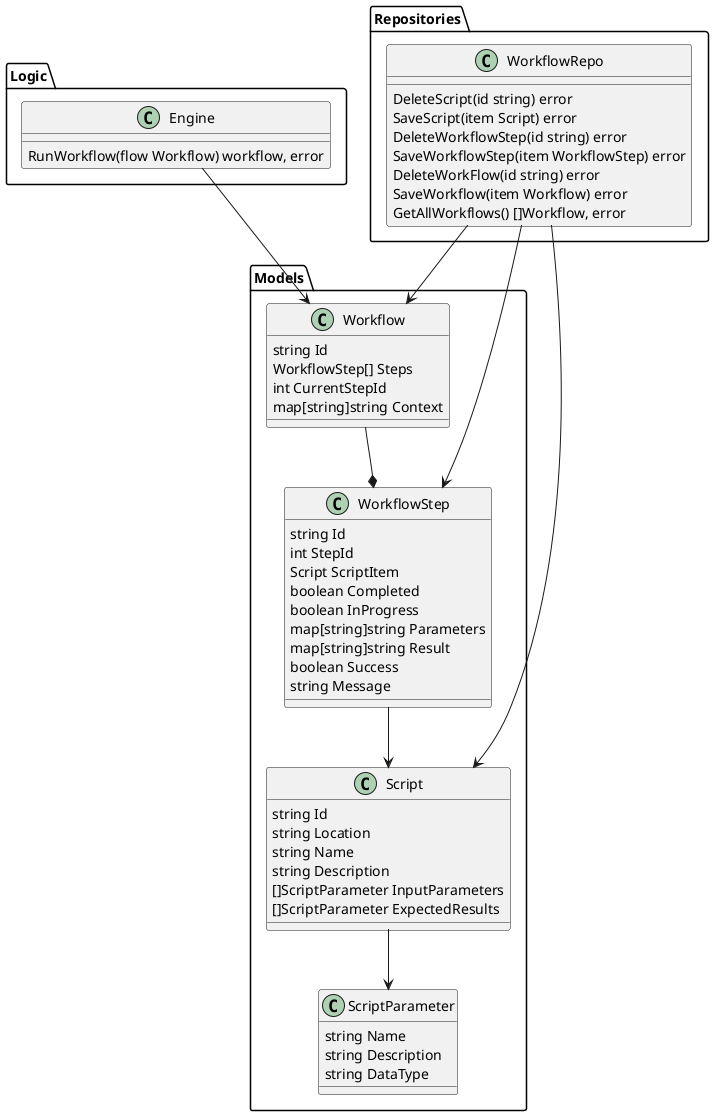 @startuml

package Models {
    class ScriptParameter {
        string Name
        string Description
        string DataType
    }

    class Script {
        string Id
        string Location
        string Name
        string Description
        []ScriptParameter InputParameters
        []ScriptParameter ExpectedResults
    }

    class WorkflowStep {
        string Id
        int StepId
        Script ScriptItem
        boolean Completed
        boolean InProgress
        map[string]string Parameters
        map[string]string Result
        boolean Success
        string Message
    }

    class Workflow {
        string Id
        WorkflowStep[] Steps
        int CurrentStepId
        map[string]string Context
    }
}

Script --> ScriptParameter
WorkflowStep --> Script
Workflow --* WorkflowStep

package Repositories {
    class WorkflowRepo {
        DeleteScript(id string) error
        SaveScript(item Script) error
        DeleteWorkflowStep(id string) error
        SaveWorkflowStep(item WorkflowStep) error
        DeleteWorkFlow(id string) error
        SaveWorkflow(item Workflow) error
        GetAllWorkflows() []Workflow, error
    }
}

WorkflowRepo --> Workflow
WorkflowRepo --> WorkflowStep
WorkflowRepo --> Script

package Logic {
    class Engine {
        RunWorkflow(flow Workflow) workflow, error
    }
}

Engine --> Workflow

@enduml